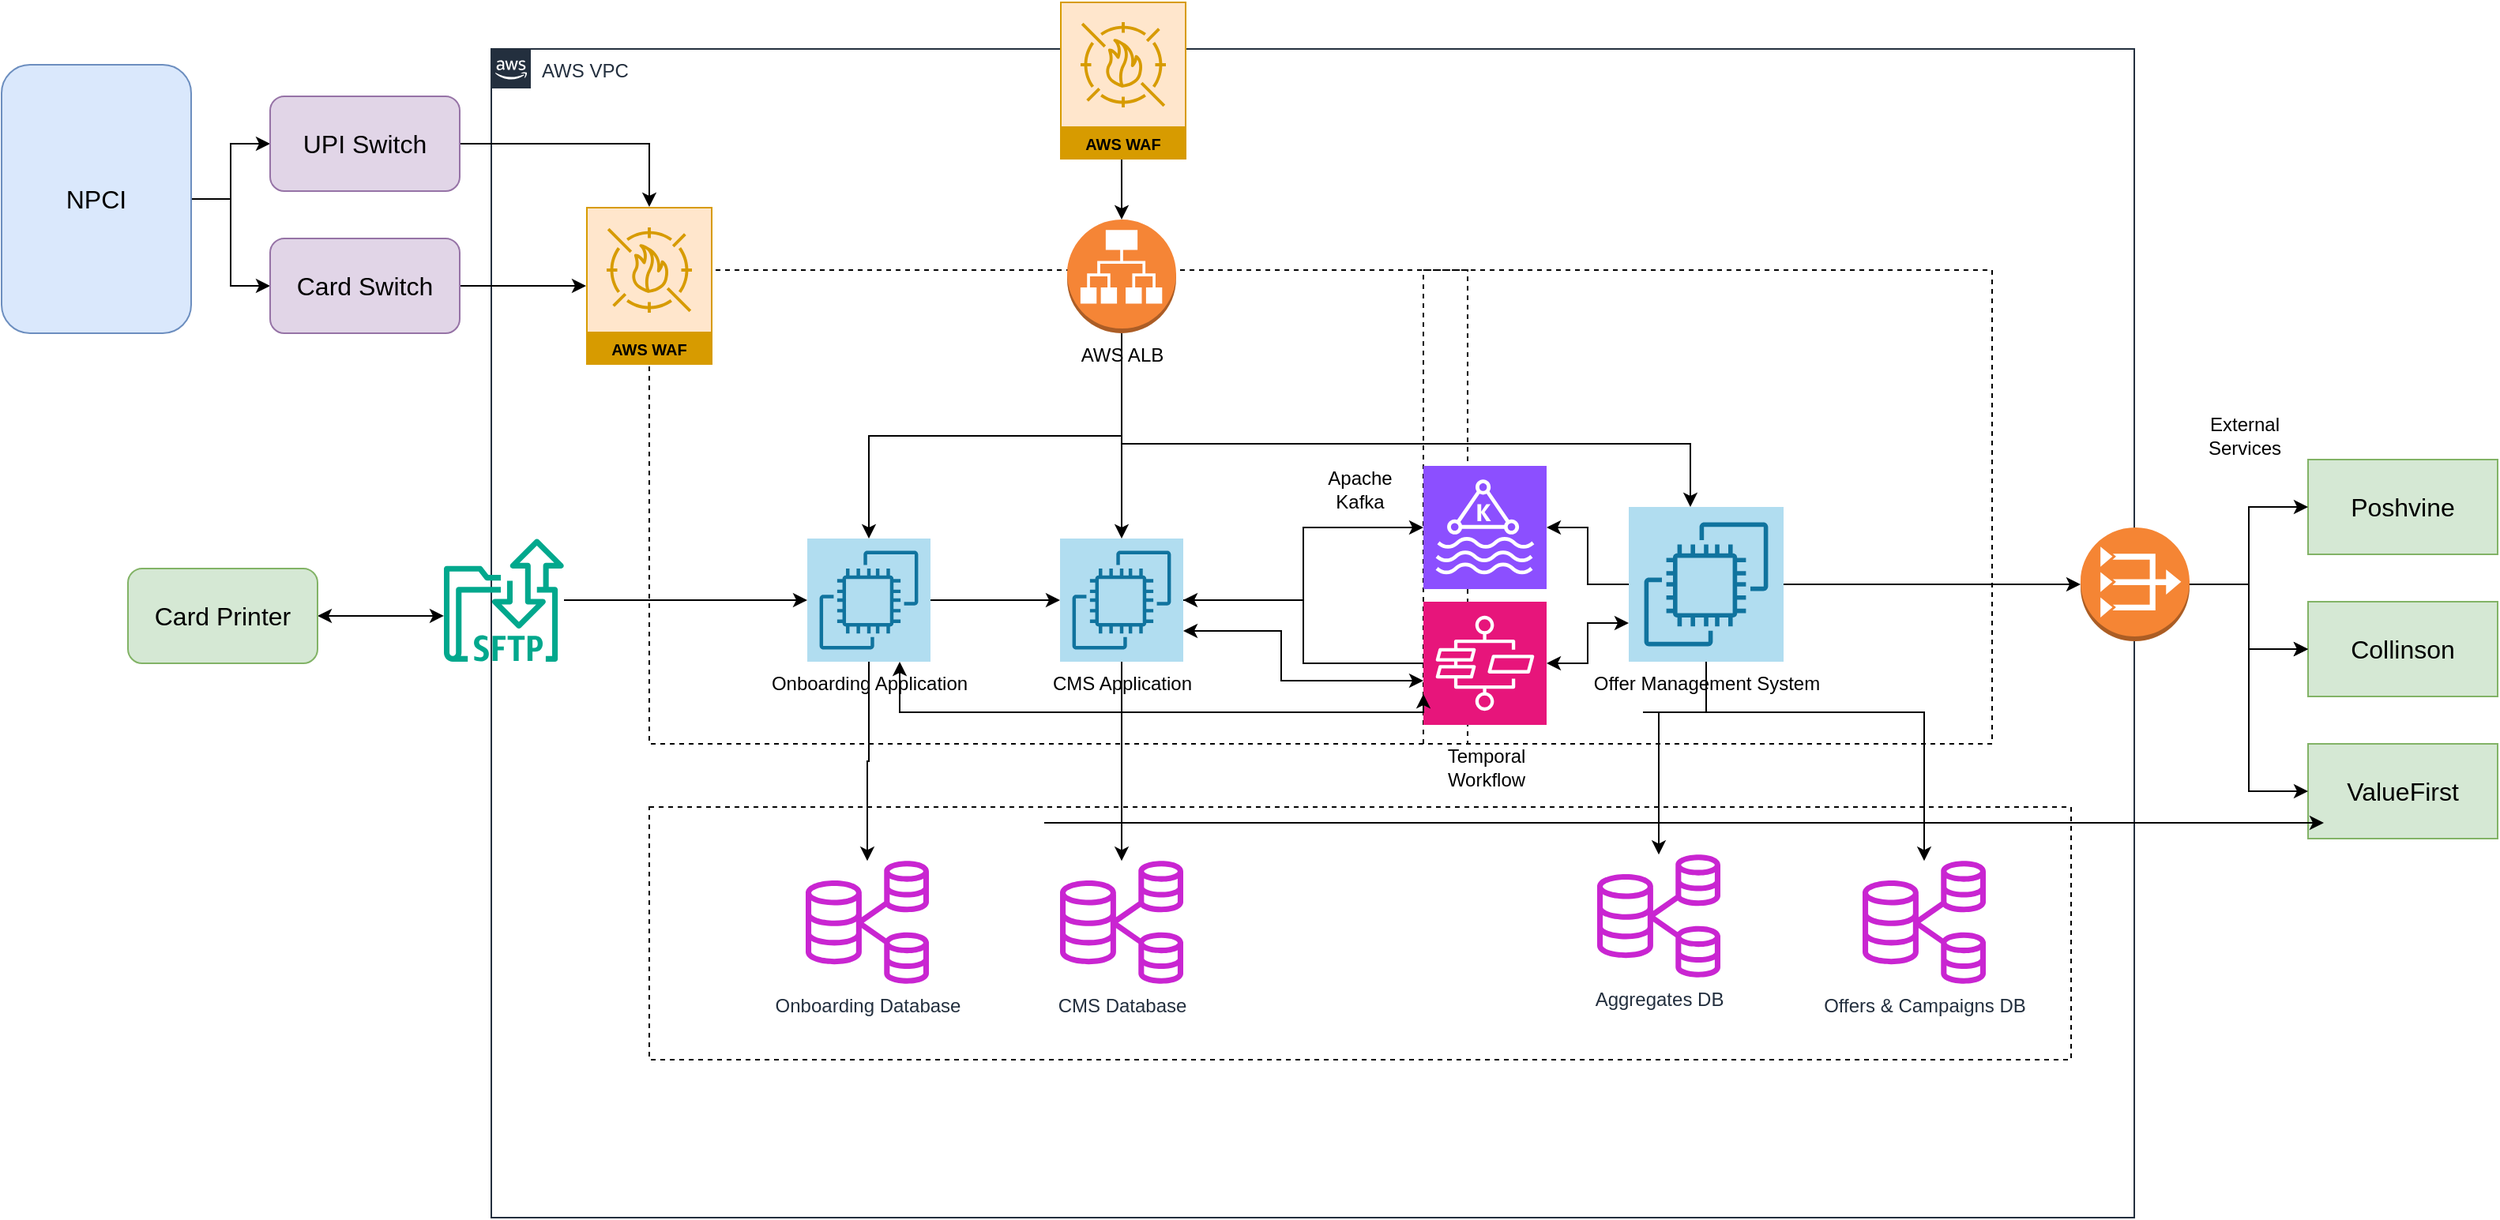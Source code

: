 <mxfile version="22.1.17" type="github">
  <diagram id="Ht1M8jgEwFfnCIfOTk4-" name="Page-1">
    <mxGraphModel dx="1735" dy="1185" grid="1" gridSize="10" guides="1" tooltips="1" connect="1" arrows="1" fold="1" page="1" pageScale="1" pageWidth="1920" pageHeight="1200" math="0" shadow="0">
      <root>
        <mxCell id="0" />
        <mxCell id="1" parent="0" />
        <mxCell id="I7t4Qd40WJQr-O0MpKfy-16" value="" style="rounded=0;whiteSpace=wrap;html=1;labelBackgroundColor=none;fillColor=none;dashed=1;container=1;pointerEvents=0;collapsible=0;recursiveResize=0;" vertex="1" parent="1">
          <mxGeometry x="940" y="380" width="360" height="300" as="geometry" />
        </mxCell>
        <mxCell id="I7t4Qd40WJQr-O0MpKfy-12" value="Offer Management System" style="sketch=0;points=[[0,0,0],[0.25,0,0],[0.5,0,0],[0.75,0,0],[1,0,0],[0,1,0],[0.25,1,0],[0.5,1,0],[0.75,1,0],[1,1,0],[0,0.25,0],[0,0.5,0],[0,0.75,0],[1,0.25,0],[1,0.5,0],[1,0.75,0]];outlineConnect=0;fillColor=#b1ddf0;strokeColor=#10739e;dashed=0;verticalLabelPosition=bottom;verticalAlign=top;align=center;html=1;fontSize=12;fontStyle=0;aspect=fixed;shape=mxgraph.aws4.resourceIcon;resIcon=mxgraph.aws4.ec2;" vertex="1" parent="I7t4Qd40WJQr-O0MpKfy-16">
          <mxGeometry x="130" y="150" width="98" height="98" as="geometry" />
        </mxCell>
        <mxCell id="UEzPUAAOIrF-is8g5C7q-74" value="AWS VPC" style="points=[[0,0],[0.25,0],[0.5,0],[0.75,0],[1,0],[1,0.25],[1,0.5],[1,0.75],[1,1],[0.75,1],[0.5,1],[0.25,1],[0,1],[0,0.75],[0,0.5],[0,0.25]];outlineConnect=0;gradientColor=none;html=1;whiteSpace=wrap;fontSize=12;fontStyle=0;shape=mxgraph.aws4.group;grIcon=mxgraph.aws4.group_aws_cloud_alt;strokeColor=#232F3E;fillColor=none;verticalAlign=top;align=left;spacingLeft=30;fontColor=#232F3E;dashed=0;labelBackgroundColor=#ffffff;container=1;pointerEvents=0;collapsible=0;recursiveResize=0;" parent="1" vertex="1">
          <mxGeometry x="350" y="240" width="1040" height="740" as="geometry" />
        </mxCell>
        <mxCell id="I7t4Qd40WJQr-O0MpKfy-5" value="" style="rounded=0;whiteSpace=wrap;html=1;labelBackgroundColor=none;fillColor=none;dashed=1;container=1;pointerEvents=0;collapsible=0;recursiveResize=0;" vertex="1" parent="UEzPUAAOIrF-is8g5C7q-74">
          <mxGeometry x="100" y="480" width="900" height="160" as="geometry" />
        </mxCell>
        <mxCell id="I7t4Qd40WJQr-O0MpKfy-14" value="Onboarding Database" style="sketch=0;outlineConnect=0;fontColor=#232F3E;gradientColor=none;fillColor=#C925D1;strokeColor=none;dashed=0;verticalLabelPosition=bottom;verticalAlign=top;align=center;html=1;fontSize=12;fontStyle=0;aspect=fixed;pointerEvents=1;shape=mxgraph.aws4.rds_multi_az_db_cluster;" vertex="1" parent="I7t4Qd40WJQr-O0MpKfy-5">
          <mxGeometry x="99" y="34" width="78" height="78" as="geometry" />
        </mxCell>
        <mxCell id="I7t4Qd40WJQr-O0MpKfy-23" value="Offers &amp;amp; Campaigns DB" style="sketch=0;outlineConnect=0;fontColor=#232F3E;gradientColor=none;fillColor=#C925D1;strokeColor=none;dashed=0;verticalLabelPosition=bottom;verticalAlign=top;align=center;html=1;fontSize=12;fontStyle=0;aspect=fixed;pointerEvents=1;shape=mxgraph.aws4.rds_multi_az_db_cluster;" vertex="1" parent="I7t4Qd40WJQr-O0MpKfy-5">
          <mxGeometry x="768" y="34" width="78" height="78" as="geometry" />
        </mxCell>
        <mxCell id="UEzPUAAOIrF-is8g5C7q-107" value="" style="rounded=0;whiteSpace=wrap;html=1;labelBackgroundColor=none;fillColor=none;dashed=1;container=1;pointerEvents=0;collapsible=0;recursiveResize=0;" parent="UEzPUAAOIrF-is8g5C7q-74" vertex="1">
          <mxGeometry x="100" y="140" width="518" height="300" as="geometry" />
        </mxCell>
        <mxCell id="I7t4Qd40WJQr-O0MpKfy-3" value="" style="edgeStyle=orthogonalEdgeStyle;rounded=0;orthogonalLoop=1;jettySize=auto;html=1;" edge="1" parent="UEzPUAAOIrF-is8g5C7q-107" source="I7t4Qd40WJQr-O0MpKfy-1" target="I7t4Qd40WJQr-O0MpKfy-2">
          <mxGeometry relative="1" as="geometry" />
        </mxCell>
        <mxCell id="I7t4Qd40WJQr-O0MpKfy-1" value="CMS Application" style="sketch=0;points=[[0,0,0],[0.25,0,0],[0.5,0,0],[0.75,0,0],[1,0,0],[0,1,0],[0.25,1,0],[0.5,1,0],[0.75,1,0],[1,1,0],[0,0.25,0],[0,0.5,0],[0,0.75,0],[1,0.25,0],[1,0.5,0],[1,0.75,0]];outlineConnect=0;fillColor=#b1ddf0;strokeColor=#10739e;dashed=0;verticalLabelPosition=bottom;verticalAlign=top;align=center;html=1;fontSize=12;fontStyle=0;aspect=fixed;shape=mxgraph.aws4.resourceIcon;resIcon=mxgraph.aws4.ec2;" vertex="1" parent="UEzPUAAOIrF-is8g5C7q-107">
          <mxGeometry x="260" y="170" width="78" height="78" as="geometry" />
        </mxCell>
        <mxCell id="I7t4Qd40WJQr-O0MpKfy-2" value="CMS Database" style="sketch=0;outlineConnect=0;fontColor=#232F3E;gradientColor=none;fillColor=#C925D1;strokeColor=none;dashed=0;verticalLabelPosition=bottom;verticalAlign=top;align=center;html=1;fontSize=12;fontStyle=0;aspect=fixed;pointerEvents=1;shape=mxgraph.aws4.rds_multi_az_db_cluster;" vertex="1" parent="UEzPUAAOIrF-is8g5C7q-107">
          <mxGeometry x="260" y="374" width="78" height="78" as="geometry" />
        </mxCell>
        <mxCell id="I7t4Qd40WJQr-O0MpKfy-38" value="" style="edgeStyle=orthogonalEdgeStyle;rounded=0;orthogonalLoop=1;jettySize=auto;html=1;entryX=0.5;entryY=0;entryDx=0;entryDy=0;entryPerimeter=0;" edge="1" parent="UEzPUAAOIrF-is8g5C7q-107" source="I7t4Qd40WJQr-O0MpKfy-10" target="I7t4Qd40WJQr-O0MpKfy-1">
          <mxGeometry relative="1" as="geometry">
            <mxPoint x="299.0" y="126" as="targetPoint" />
          </mxGeometry>
        </mxCell>
        <mxCell id="I7t4Qd40WJQr-O0MpKfy-10" value="AWS ALB" style="outlineConnect=0;dashed=0;verticalLabelPosition=bottom;verticalAlign=top;align=center;html=1;shape=mxgraph.aws3.application_load_balancer;fillColor=#F58536;gradientColor=none;" vertex="1" parent="UEzPUAAOIrF-is8g5C7q-107">
          <mxGeometry x="264.5" y="-32" width="69" height="72" as="geometry" />
        </mxCell>
        <mxCell id="I7t4Qd40WJQr-O0MpKfy-35" value="" style="edgeStyle=orthogonalEdgeStyle;rounded=0;orthogonalLoop=1;jettySize=auto;html=1;" edge="1" parent="UEzPUAAOIrF-is8g5C7q-107" source="I7t4Qd40WJQr-O0MpKfy-13" target="I7t4Qd40WJQr-O0MpKfy-1">
          <mxGeometry relative="1" as="geometry" />
        </mxCell>
        <mxCell id="I7t4Qd40WJQr-O0MpKfy-13" value="Onboarding Application" style="sketch=0;points=[[0,0,0],[0.25,0,0],[0.5,0,0],[0.75,0,0],[1,0,0],[0,1,0],[0.25,1,0],[0.5,1,0],[0.75,1,0],[1,1,0],[0,0.25,0],[0,0.5,0],[0,0.75,0],[1,0.25,0],[1,0.5,0],[1,0.75,0]];outlineConnect=0;fillColor=#b1ddf0;strokeColor=#10739e;dashed=0;verticalLabelPosition=bottom;verticalAlign=top;align=center;html=1;fontSize=12;fontStyle=0;aspect=fixed;shape=mxgraph.aws4.resourceIcon;resIcon=mxgraph.aws4.ec2;" vertex="1" parent="UEzPUAAOIrF-is8g5C7q-107">
          <mxGeometry x="100" y="170" width="78" height="78" as="geometry" />
        </mxCell>
        <mxCell id="I7t4Qd40WJQr-O0MpKfy-39" value="" style="edgeStyle=orthogonalEdgeStyle;rounded=0;orthogonalLoop=1;jettySize=auto;html=1;exitX=0.5;exitY=1;exitDx=0;exitDy=0;exitPerimeter=0;" edge="1" parent="UEzPUAAOIrF-is8g5C7q-107" source="I7t4Qd40WJQr-O0MpKfy-10" target="I7t4Qd40WJQr-O0MpKfy-13">
          <mxGeometry relative="1" as="geometry">
            <mxPoint x="309" y="50" as="sourcePoint" />
            <mxPoint x="309" y="180" as="targetPoint" />
          </mxGeometry>
        </mxCell>
        <mxCell id="I7t4Qd40WJQr-O0MpKfy-49" value="Apache Kafka" style="text;html=1;strokeColor=none;fillColor=none;align=center;verticalAlign=middle;whiteSpace=wrap;rounded=0;" vertex="1" parent="UEzPUAAOIrF-is8g5C7q-107">
          <mxGeometry x="420" y="124" width="60" height="30" as="geometry" />
        </mxCell>
        <mxCell id="I7t4Qd40WJQr-O0MpKfy-64" value="AWS WAF" style="sketch=0;outlineConnect=0;strokeColor=#d79b00;fillColor=#ffe6cc;dashed=0;verticalLabelPosition=middle;verticalAlign=bottom;align=center;html=1;whiteSpace=wrap;fontSize=10;fontStyle=1;spacing=3;shape=mxgraph.aws4.productIcon;prIcon=mxgraph.aws4.waf;" vertex="1" parent="UEzPUAAOIrF-is8g5C7q-107">
          <mxGeometry x="-40" y="-40" width="80" height="100" as="geometry" />
        </mxCell>
        <mxCell id="I7t4Qd40WJQr-O0MpKfy-4" style="edgeStyle=orthogonalEdgeStyle;rounded=0;orthogonalLoop=1;jettySize=auto;html=1;exitX=0.5;exitY=1;exitDx=0;exitDy=0;" edge="1" parent="UEzPUAAOIrF-is8g5C7q-74" source="UEzPUAAOIrF-is8g5C7q-107" target="UEzPUAAOIrF-is8g5C7q-107">
          <mxGeometry relative="1" as="geometry" />
        </mxCell>
        <mxCell id="I7t4Qd40WJQr-O0MpKfy-34" value="" style="edgeStyle=orthogonalEdgeStyle;rounded=0;orthogonalLoop=1;jettySize=auto;html=1;exitX=0.487;exitY=0.8;exitDx=0;exitDy=0;exitPerimeter=0;" edge="1" parent="UEzPUAAOIrF-is8g5C7q-74" source="I7t4Qd40WJQr-O0MpKfy-9" target="I7t4Qd40WJQr-O0MpKfy-10">
          <mxGeometry relative="1" as="geometry">
            <mxPoint x="400" y="70" as="sourcePoint" />
          </mxGeometry>
        </mxCell>
        <mxCell id="I7t4Qd40WJQr-O0MpKfy-9" value="AWS WAF" style="sketch=0;outlineConnect=0;strokeColor=#d79b00;fillColor=#ffe6cc;dashed=0;verticalLabelPosition=middle;verticalAlign=bottom;align=center;html=1;whiteSpace=wrap;fontSize=10;fontStyle=1;spacing=3;shape=mxgraph.aws4.productIcon;prIcon=mxgraph.aws4.waf;" vertex="1" parent="UEzPUAAOIrF-is8g5C7q-74">
          <mxGeometry x="360" y="-30" width="80" height="100" as="geometry" />
        </mxCell>
        <mxCell id="I7t4Qd40WJQr-O0MpKfy-24" value="Aggregates DB" style="sketch=0;outlineConnect=0;fontColor=#232F3E;gradientColor=none;fillColor=#C925D1;strokeColor=none;dashed=0;verticalLabelPosition=bottom;verticalAlign=top;align=center;html=1;fontSize=12;fontStyle=0;aspect=fixed;pointerEvents=1;shape=mxgraph.aws4.rds_multi_az_db_cluster;" vertex="1" parent="UEzPUAAOIrF-is8g5C7q-74">
          <mxGeometry x="700" y="510" width="78" height="78" as="geometry" />
        </mxCell>
        <mxCell id="I7t4Qd40WJQr-O0MpKfy-30" value="" style="edgeStyle=orthogonalEdgeStyle;rounded=0;orthogonalLoop=1;jettySize=auto;html=1;entryX=0;entryY=0.5;entryDx=0;entryDy=0;entryPerimeter=0;" edge="1" parent="UEzPUAAOIrF-is8g5C7q-74" source="I7t4Qd40WJQr-O0MpKfy-1" target="I7t4Qd40WJQr-O0MpKfy-11">
          <mxGeometry relative="1" as="geometry">
            <mxPoint x="517" y="349.0" as="targetPoint" />
          </mxGeometry>
        </mxCell>
        <mxCell id="I7t4Qd40WJQr-O0MpKfy-36" value="" style="edgeStyle=orthogonalEdgeStyle;rounded=0;orthogonalLoop=1;jettySize=auto;html=1;" edge="1" parent="UEzPUAAOIrF-is8g5C7q-74" source="I7t4Qd40WJQr-O0MpKfy-13" target="I7t4Qd40WJQr-O0MpKfy-14">
          <mxGeometry relative="1" as="geometry">
            <mxPoint x="259.067" y="524.139" as="targetPoint" />
          </mxGeometry>
        </mxCell>
        <mxCell id="I7t4Qd40WJQr-O0MpKfy-11" value="" style="sketch=0;points=[[0,0,0],[0.25,0,0],[0.5,0,0],[0.75,0,0],[1,0,0],[0,1,0],[0.25,1,0],[0.5,1,0],[0.75,1,0],[1,1,0],[0,0.25,0],[0,0.5,0],[0,0.75,0],[1,0.25,0],[1,0.5,0],[1,0.75,0]];outlineConnect=0;fontColor=#232F3E;fillColor=#8C4FFF;strokeColor=#ffffff;dashed=0;verticalLabelPosition=bottom;verticalAlign=top;align=center;html=1;fontSize=12;fontStyle=0;aspect=fixed;shape=mxgraph.aws4.resourceIcon;resIcon=mxgraph.aws4.managed_streaming_for_kafka;" vertex="1" parent="UEzPUAAOIrF-is8g5C7q-74">
          <mxGeometry x="590" y="264" width="78" height="78" as="geometry" />
        </mxCell>
        <mxCell id="I7t4Qd40WJQr-O0MpKfy-43" value="" style="edgeStyle=orthogonalEdgeStyle;rounded=0;orthogonalLoop=1;jettySize=auto;html=1;entryX=1;entryY=0.5;entryDx=0;entryDy=0;entryPerimeter=0;endArrow=classic;endFill=1;" edge="1" parent="UEzPUAAOIrF-is8g5C7q-74" source="I7t4Qd40WJQr-O0MpKfy-41" target="I7t4Qd40WJQr-O0MpKfy-1">
          <mxGeometry relative="1" as="geometry">
            <mxPoint x="511" y="439" as="targetPoint" />
          </mxGeometry>
        </mxCell>
        <mxCell id="I7t4Qd40WJQr-O0MpKfy-47" value="" style="edgeStyle=orthogonalEdgeStyle;rounded=0;orthogonalLoop=1;jettySize=auto;html=1;entryX=1;entryY=0.75;entryDx=0;entryDy=0;entryPerimeter=0;startArrow=classic;startFill=1;" edge="1" parent="UEzPUAAOIrF-is8g5C7q-74" source="I7t4Qd40WJQr-O0MpKfy-41" target="I7t4Qd40WJQr-O0MpKfy-1">
          <mxGeometry relative="1" as="geometry">
            <mxPoint x="511" y="389" as="targetPoint" />
            <Array as="points">
              <mxPoint x="500" y="400" />
              <mxPoint x="500" y="369" />
            </Array>
          </mxGeometry>
        </mxCell>
        <mxCell id="I7t4Qd40WJQr-O0MpKfy-41" value="" style="sketch=0;points=[[0,0,0],[0.25,0,0],[0.5,0,0],[0.75,0,0],[1,0,0],[0,1,0],[0.25,1,0],[0.5,1,0],[0.75,1,0],[1,1,0],[0,0.25,0],[0,0.5,0],[0,0.75,0],[1,0.25,0],[1,0.5,0],[1,0.75,0]];outlineConnect=0;fontColor=#232F3E;fillColor=#E7157B;strokeColor=#ffffff;dashed=0;verticalLabelPosition=bottom;verticalAlign=top;align=center;html=1;fontSize=12;fontStyle=0;aspect=fixed;shape=mxgraph.aws4.resourceIcon;resIcon=mxgraph.aws4.express_workflow;" vertex="1" parent="UEzPUAAOIrF-is8g5C7q-74">
          <mxGeometry x="590" y="350" width="78" height="78" as="geometry" />
        </mxCell>
        <mxCell id="I7t4Qd40WJQr-O0MpKfy-44" value="" style="edgeStyle=orthogonalEdgeStyle;rounded=0;orthogonalLoop=1;jettySize=auto;html=1;entryX=0.75;entryY=1;entryDx=0;entryDy=0;entryPerimeter=0;exitX=0;exitY=0.75;exitDx=0;exitDy=0;exitPerimeter=0;startArrow=classic;startFill=1;" edge="1" parent="UEzPUAAOIrF-is8g5C7q-74" source="I7t4Qd40WJQr-O0MpKfy-41" target="I7t4Qd40WJQr-O0MpKfy-13">
          <mxGeometry relative="1" as="geometry">
            <mxPoint x="600" y="399" as="sourcePoint" />
            <mxPoint x="448" y="359" as="targetPoint" />
            <Array as="points">
              <mxPoint x="590" y="420" />
              <mxPoint x="259" y="420" />
            </Array>
          </mxGeometry>
        </mxCell>
        <mxCell id="I7t4Qd40WJQr-O0MpKfy-50" value="Temporal Workflow" style="text;html=1;strokeColor=none;fillColor=none;align=center;verticalAlign=middle;whiteSpace=wrap;rounded=0;" vertex="1" parent="UEzPUAAOIrF-is8g5C7q-74">
          <mxGeometry x="600" y="440" width="60" height="30" as="geometry" />
        </mxCell>
        <mxCell id="I7t4Qd40WJQr-O0MpKfy-54" value="" style="outlineConnect=0;dashed=0;verticalLabelPosition=bottom;verticalAlign=top;align=center;html=1;shape=mxgraph.aws3.vpc_nat_gateway;fillColor=#F58534;gradientColor=none;" vertex="1" parent="UEzPUAAOIrF-is8g5C7q-74">
          <mxGeometry x="1006" y="303" width="69" height="72" as="geometry" />
        </mxCell>
        <mxCell id="I7t4Qd40WJQr-O0MpKfy-71" value="" style="sketch=0;outlineConnect=0;fontColor=#232F3E;gradientColor=none;fillColor=#01A88D;strokeColor=none;dashed=0;verticalLabelPosition=bottom;verticalAlign=top;align=center;html=1;fontSize=12;fontStyle=0;aspect=fixed;shape=mxgraph.aws4.transfer_for_sftp_resource;" vertex="1" parent="UEzPUAAOIrF-is8g5C7q-74">
          <mxGeometry x="-30" y="310" width="76" height="78" as="geometry" />
        </mxCell>
        <mxCell id="I7t4Qd40WJQr-O0MpKfy-73" style="edgeStyle=orthogonalEdgeStyle;rounded=0;orthogonalLoop=1;jettySize=auto;html=1;entryX=0;entryY=0.5;entryDx=0;entryDy=0;entryPerimeter=0;" edge="1" parent="UEzPUAAOIrF-is8g5C7q-74" source="I7t4Qd40WJQr-O0MpKfy-71" target="I7t4Qd40WJQr-O0MpKfy-13">
          <mxGeometry relative="1" as="geometry" />
        </mxCell>
        <mxCell id="UEzPUAAOIrF-is8g5C7q-90" value="" style="edgeStyle=orthogonalEdgeStyle;rounded=0;orthogonalLoop=1;jettySize=auto;html=1;endArrow=open;endFill=0;strokeWidth=2;" parent="1" target="UEzPUAAOIrF-is8g5C7q-80" edge="1">
          <mxGeometry relative="1" as="geometry">
            <mxPoint x="448" y="349" as="sourcePoint" />
          </mxGeometry>
        </mxCell>
        <mxCell id="UEzPUAAOIrF-is8g5C7q-91" value="" style="edgeStyle=orthogonalEdgeStyle;rounded=0;orthogonalLoop=1;jettySize=auto;html=1;endArrow=open;endFill=0;strokeWidth=2;" parent="1" target="UEzPUAAOIrF-is8g5C7q-81" edge="1">
          <mxGeometry relative="1" as="geometry">
            <mxPoint x="558" y="349.0" as="sourcePoint" />
          </mxGeometry>
        </mxCell>
        <mxCell id="UEzPUAAOIrF-is8g5C7q-92" value="" style="edgeStyle=orthogonalEdgeStyle;rounded=0;orthogonalLoop=1;jettySize=auto;html=1;endArrow=open;endFill=0;strokeWidth=2;" parent="1" target="UEzPUAAOIrF-is8g5C7q-82" edge="1">
          <mxGeometry relative="1" as="geometry">
            <mxPoint x="678" y="349.0" as="sourcePoint" />
          </mxGeometry>
        </mxCell>
        <mxCell id="I7t4Qd40WJQr-O0MpKfy-26" value="" style="edgeStyle=orthogonalEdgeStyle;rounded=0;orthogonalLoop=1;jettySize=auto;html=1;exitX=0.5;exitY=1;exitDx=0;exitDy=0;exitPerimeter=0;" edge="1" parent="1" source="I7t4Qd40WJQr-O0MpKfy-12" target="I7t4Qd40WJQr-O0MpKfy-24">
          <mxGeometry relative="1" as="geometry">
            <mxPoint x="1079" y="630" as="sourcePoint" />
            <mxPoint x="999" y="717.0" as="targetPoint" />
            <Array as="points">
              <mxPoint x="1079" y="660" />
              <mxPoint x="990" y="660" />
            </Array>
          </mxGeometry>
        </mxCell>
        <mxCell id="I7t4Qd40WJQr-O0MpKfy-28" value="" style="edgeStyle=orthogonalEdgeStyle;rounded=0;orthogonalLoop=1;jettySize=auto;html=1;exitX=0.5;exitY=1;exitDx=0;exitDy=0;exitPerimeter=0;" edge="1" parent="1" source="I7t4Qd40WJQr-O0MpKfy-12" target="I7t4Qd40WJQr-O0MpKfy-23">
          <mxGeometry relative="1" as="geometry">
            <mxPoint x="1117" y="589.0" as="targetPoint" />
            <Array as="points">
              <mxPoint x="1079" y="660" />
              <mxPoint x="1157" y="660" />
            </Array>
          </mxGeometry>
        </mxCell>
        <mxCell id="I7t4Qd40WJQr-O0MpKfy-31" value="" style="edgeStyle=orthogonalEdgeStyle;rounded=0;orthogonalLoop=1;jettySize=auto;html=1;" edge="1" parent="1" source="I7t4Qd40WJQr-O0MpKfy-12" target="I7t4Qd40WJQr-O0MpKfy-11">
          <mxGeometry relative="1" as="geometry" />
        </mxCell>
        <mxCell id="I7t4Qd40WJQr-O0MpKfy-40" value="" style="edgeStyle=orthogonalEdgeStyle;rounded=0;orthogonalLoop=1;jettySize=auto;html=1;exitX=0.5;exitY=1;exitDx=0;exitDy=0;exitPerimeter=0;" edge="1" parent="1" source="I7t4Qd40WJQr-O0MpKfy-10" target="I7t4Qd40WJQr-O0MpKfy-12">
          <mxGeometry relative="1" as="geometry">
            <mxPoint x="700" y="420" as="sourcePoint" />
            <mxPoint x="549" y="560" as="targetPoint" />
            <Array as="points">
              <mxPoint x="749" y="490" />
              <mxPoint x="1109" y="490" />
            </Array>
          </mxGeometry>
        </mxCell>
        <mxCell id="I7t4Qd40WJQr-O0MpKfy-48" value="" style="edgeStyle=orthogonalEdgeStyle;rounded=0;orthogonalLoop=1;jettySize=auto;html=1;entryX=0;entryY=0.75;entryDx=0;entryDy=0;entryPerimeter=0;startArrow=classic;startFill=1;" edge="1" parent="1" source="I7t4Qd40WJQr-O0MpKfy-41" target="I7t4Qd40WJQr-O0MpKfy-12">
          <mxGeometry relative="1" as="geometry" />
        </mxCell>
        <mxCell id="I7t4Qd40WJQr-O0MpKfy-52" value="Poshvine" style="rounded=0;whiteSpace=wrap;html=1;fontSize=16;fillColor=#d5e8d4;strokeColor=#82b366;" vertex="1" parent="1">
          <mxGeometry x="1500" y="500" width="120" height="60" as="geometry" />
        </mxCell>
        <mxCell id="I7t4Qd40WJQr-O0MpKfy-53" value="Collinson" style="rounded=0;whiteSpace=wrap;html=1;fontSize=16;fillColor=#d5e8d4;strokeColor=#82b366;" vertex="1" parent="1">
          <mxGeometry x="1500" y="590" width="120" height="60" as="geometry" />
        </mxCell>
        <mxCell id="I7t4Qd40WJQr-O0MpKfy-55" value="" style="edgeStyle=orthogonalEdgeStyle;rounded=0;orthogonalLoop=1;jettySize=auto;html=1;" edge="1" parent="1" source="I7t4Qd40WJQr-O0MpKfy-54" target="I7t4Qd40WJQr-O0MpKfy-53">
          <mxGeometry relative="1" as="geometry" />
        </mxCell>
        <mxCell id="I7t4Qd40WJQr-O0MpKfy-56" value="" style="edgeStyle=orthogonalEdgeStyle;rounded=0;orthogonalLoop=1;jettySize=auto;html=1;" edge="1" parent="1" source="I7t4Qd40WJQr-O0MpKfy-54" target="I7t4Qd40WJQr-O0MpKfy-53">
          <mxGeometry relative="1" as="geometry" />
        </mxCell>
        <mxCell id="I7t4Qd40WJQr-O0MpKfy-57" style="edgeStyle=orthogonalEdgeStyle;rounded=0;orthogonalLoop=1;jettySize=auto;html=1;entryX=0;entryY=0.5;entryDx=0;entryDy=0;" edge="1" parent="1" source="I7t4Qd40WJQr-O0MpKfy-54" target="I7t4Qd40WJQr-O0MpKfy-52">
          <mxGeometry relative="1" as="geometry" />
        </mxCell>
        <mxCell id="I7t4Qd40WJQr-O0MpKfy-58" style="edgeStyle=orthogonalEdgeStyle;rounded=0;orthogonalLoop=1;jettySize=auto;html=1;entryX=0;entryY=0.5;entryDx=0;entryDy=0;entryPerimeter=0;" edge="1" parent="1" source="I7t4Qd40WJQr-O0MpKfy-12" target="I7t4Qd40WJQr-O0MpKfy-54">
          <mxGeometry relative="1" as="geometry" />
        </mxCell>
        <mxCell id="I7t4Qd40WJQr-O0MpKfy-59" value="ValueFirst" style="rounded=0;whiteSpace=wrap;html=1;fontSize=16;fillColor=#d5e8d4;strokeColor=#82b366;" vertex="1" parent="1">
          <mxGeometry x="1500" y="680" width="120" height="60" as="geometry" />
        </mxCell>
        <mxCell id="I7t4Qd40WJQr-O0MpKfy-60" style="edgeStyle=orthogonalEdgeStyle;rounded=0;orthogonalLoop=1;jettySize=auto;html=1;entryX=0;entryY=0.5;entryDx=0;entryDy=0;" edge="1" parent="1" source="I7t4Qd40WJQr-O0MpKfy-54" target="I7t4Qd40WJQr-O0MpKfy-59">
          <mxGeometry relative="1" as="geometry" />
        </mxCell>
        <mxCell id="I7t4Qd40WJQr-O0MpKfy-61" style="edgeStyle=orthogonalEdgeStyle;rounded=0;orthogonalLoop=1;jettySize=auto;html=1;" edge="1" parent="1" source="I7t4Qd40WJQr-O0MpKfy-1">
          <mxGeometry relative="1" as="geometry">
            <mxPoint x="1510" y="730" as="targetPoint" />
            <Array as="points">
              <mxPoint x="700" y="730" />
              <mxPoint x="1500" y="730" />
            </Array>
          </mxGeometry>
        </mxCell>
        <mxCell id="I7t4Qd40WJQr-O0MpKfy-62" value="External Services" style="text;html=1;strokeColor=none;fillColor=none;align=center;verticalAlign=middle;whiteSpace=wrap;rounded=0;" vertex="1" parent="1">
          <mxGeometry x="1430" y="470" width="60" height="30" as="geometry" />
        </mxCell>
        <mxCell id="I7t4Qd40WJQr-O0MpKfy-69" value="" style="edgeStyle=orthogonalEdgeStyle;rounded=0;orthogonalLoop=1;jettySize=auto;html=1;" edge="1" parent="1" source="I7t4Qd40WJQr-O0MpKfy-65" target="I7t4Qd40WJQr-O0MpKfy-68">
          <mxGeometry relative="1" as="geometry" />
        </mxCell>
        <mxCell id="I7t4Qd40WJQr-O0MpKfy-77" style="edgeStyle=orthogonalEdgeStyle;rounded=0;orthogonalLoop=1;jettySize=auto;html=1;entryX=0;entryY=0.5;entryDx=0;entryDy=0;" edge="1" parent="1" source="I7t4Qd40WJQr-O0MpKfy-65" target="I7t4Qd40WJQr-O0MpKfy-76">
          <mxGeometry relative="1" as="geometry" />
        </mxCell>
        <mxCell id="I7t4Qd40WJQr-O0MpKfy-65" value="&lt;font style=&quot;font-size: 16px;&quot;&gt;NPCI&lt;/font&gt;" style="rounded=1;whiteSpace=wrap;html=1;fillColor=#dae8fc;strokeColor=#6c8ebf;" vertex="1" parent="1">
          <mxGeometry x="40" y="250" width="120" height="170" as="geometry" />
        </mxCell>
        <mxCell id="I7t4Qd40WJQr-O0MpKfy-70" style="edgeStyle=orthogonalEdgeStyle;rounded=0;orthogonalLoop=1;jettySize=auto;html=1;" edge="1" parent="1" source="I7t4Qd40WJQr-O0MpKfy-68" target="I7t4Qd40WJQr-O0MpKfy-64">
          <mxGeometry relative="1" as="geometry" />
        </mxCell>
        <mxCell id="I7t4Qd40WJQr-O0MpKfy-68" value="&lt;font style=&quot;font-size: 16px;&quot;&gt;Card Switch&lt;/font&gt;" style="rounded=1;whiteSpace=wrap;html=1;fillColor=#e1d5e7;strokeColor=#9673a6;" vertex="1" parent="1">
          <mxGeometry x="210" y="360" width="120" height="60" as="geometry" />
        </mxCell>
        <mxCell id="I7t4Qd40WJQr-O0MpKfy-75" style="edgeStyle=orthogonalEdgeStyle;rounded=0;orthogonalLoop=1;jettySize=auto;html=1;startArrow=classic;startFill=1;" edge="1" parent="1">
          <mxGeometry relative="1" as="geometry">
            <mxPoint x="240" y="599" as="sourcePoint" />
            <mxPoint x="320" y="598.96" as="targetPoint" />
          </mxGeometry>
        </mxCell>
        <mxCell id="I7t4Qd40WJQr-O0MpKfy-74" value="&lt;font style=&quot;font-size: 16px;&quot;&gt;Card Printer&lt;/font&gt;" style="rounded=1;whiteSpace=wrap;html=1;fillColor=#d5e8d4;strokeColor=#82b366;" vertex="1" parent="1">
          <mxGeometry x="120" y="569" width="120" height="60" as="geometry" />
        </mxCell>
        <mxCell id="I7t4Qd40WJQr-O0MpKfy-78" style="edgeStyle=orthogonalEdgeStyle;rounded=0;orthogonalLoop=1;jettySize=auto;html=1;" edge="1" parent="1" source="I7t4Qd40WJQr-O0MpKfy-76" target="I7t4Qd40WJQr-O0MpKfy-64">
          <mxGeometry relative="1" as="geometry" />
        </mxCell>
        <mxCell id="I7t4Qd40WJQr-O0MpKfy-76" value="&lt;font style=&quot;font-size: 16px;&quot;&gt;UPI Switch&lt;/font&gt;" style="rounded=1;whiteSpace=wrap;html=1;fillColor=#e1d5e7;strokeColor=#9673a6;" vertex="1" parent="1">
          <mxGeometry x="210" y="270" width="120" height="60" as="geometry" />
        </mxCell>
      </root>
    </mxGraphModel>
  </diagram>
</mxfile>
